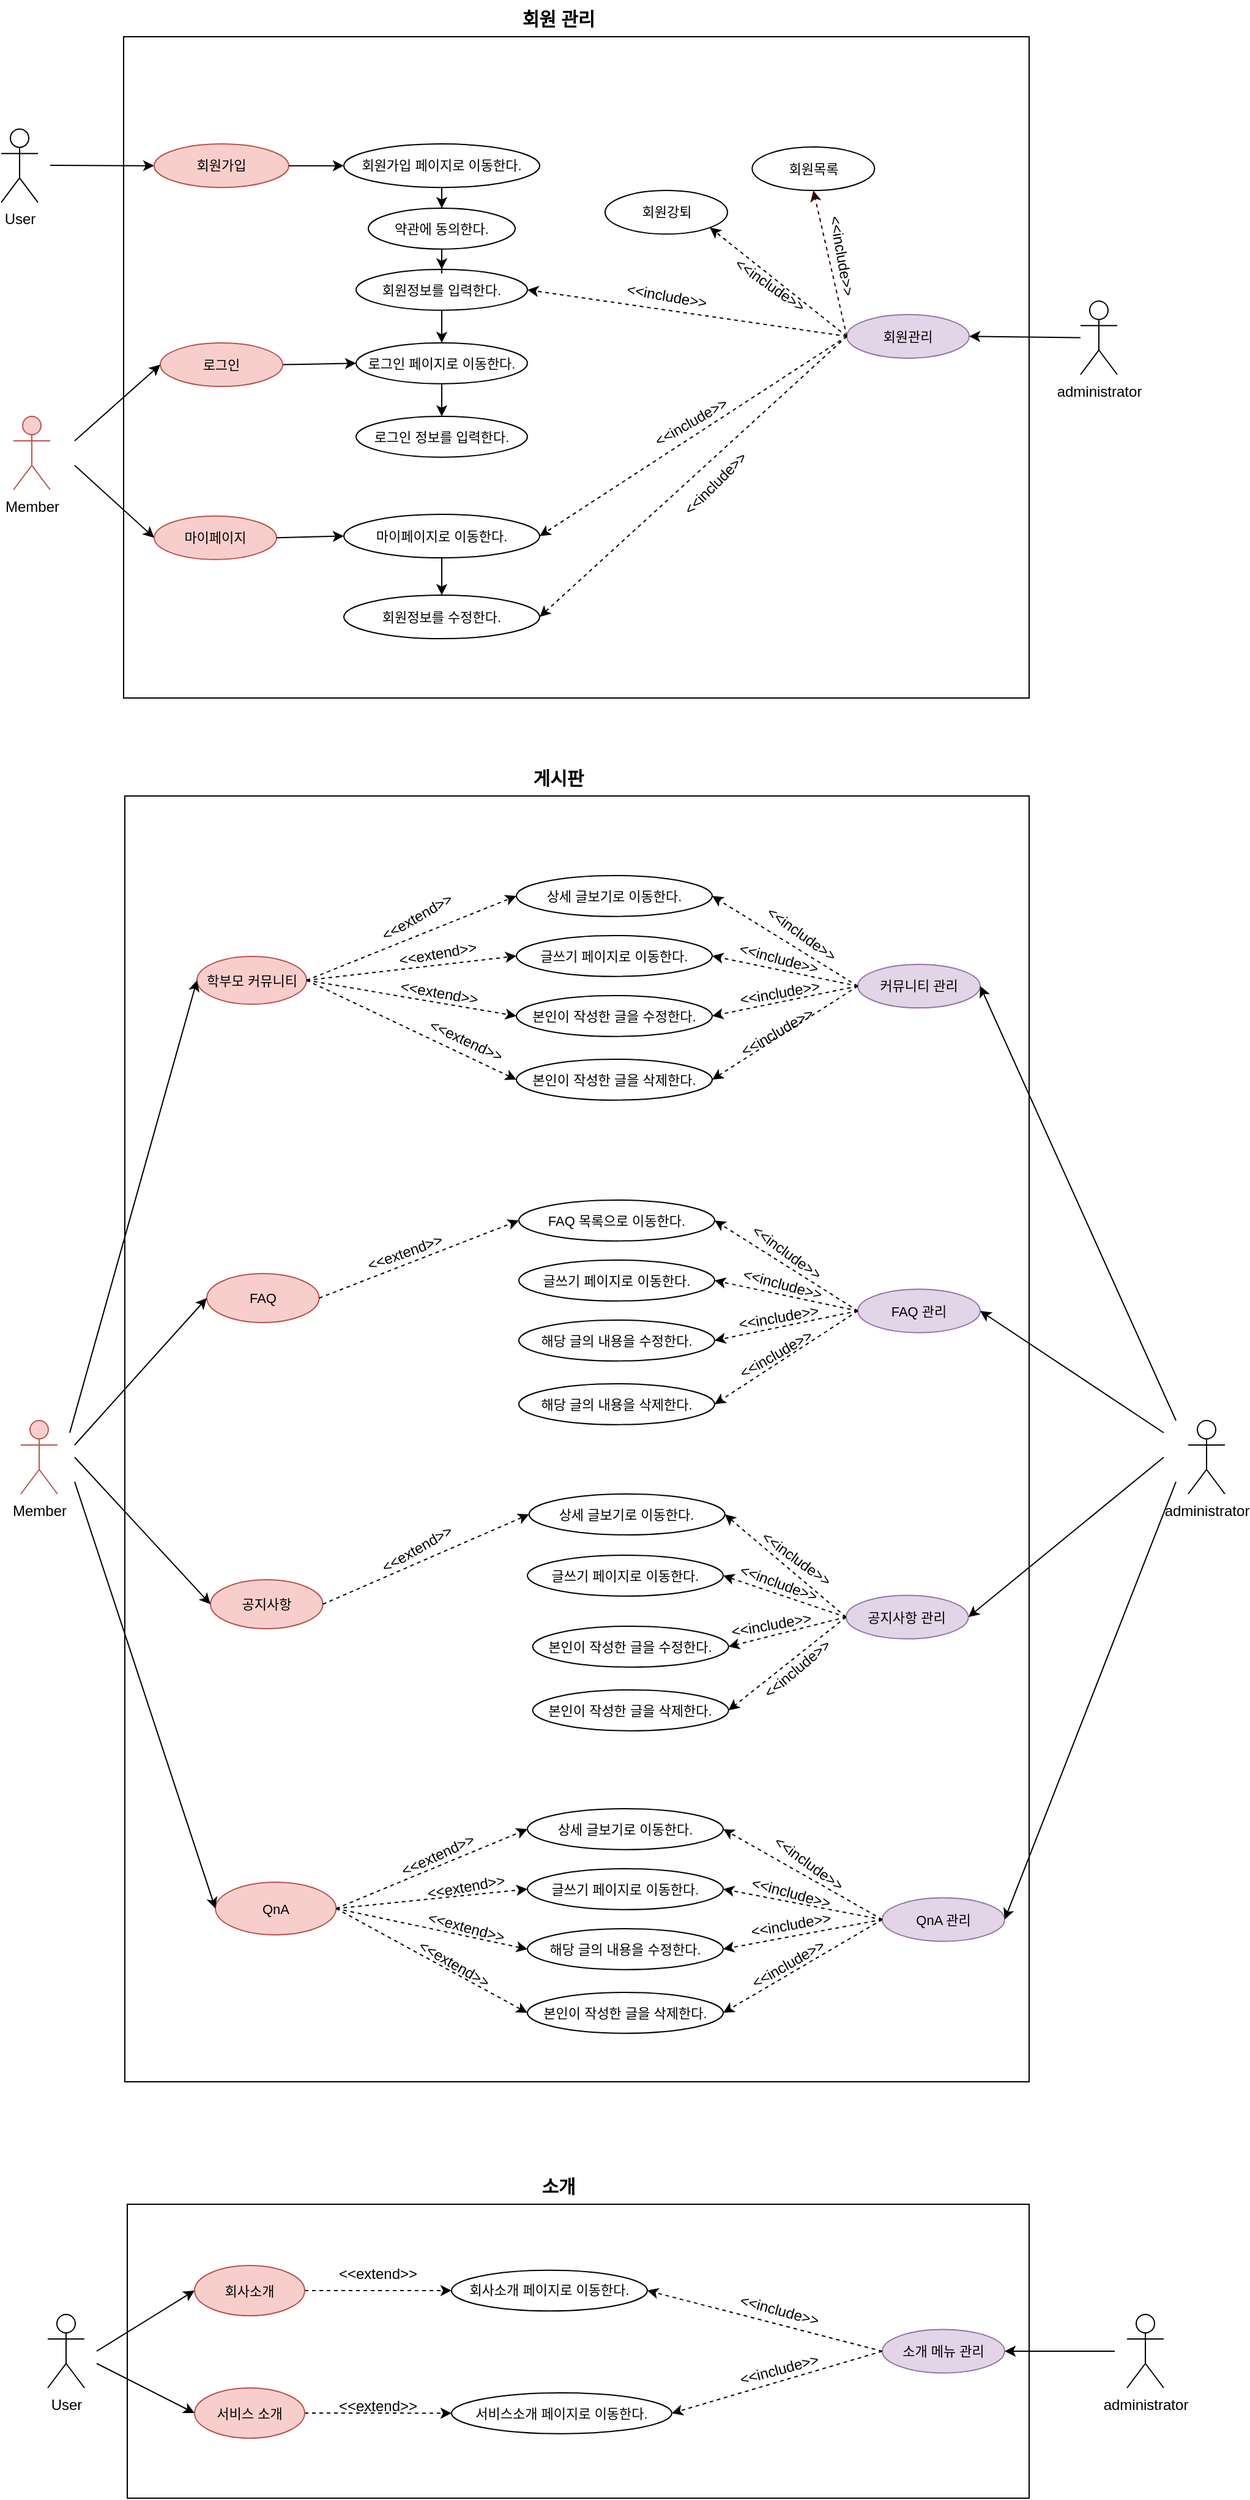 <mxfile version="21.6.7" type="device">
  <diagram name="페이지-1" id="FXdm9EhiizhV5ZvjEC0G">
    <mxGraphModel dx="2261" dy="1919" grid="1" gridSize="10" guides="1" tooltips="1" connect="1" arrows="1" fold="1" page="1" pageScale="1" pageWidth="827" pageHeight="1169" math="0" shadow="0">
      <root>
        <mxCell id="0" />
        <mxCell id="1" parent="0" />
        <mxCell id="F0JioWCo4Qzg_TsHQdJf-38" value="" style="rounded=0;whiteSpace=wrap;html=1;" parent="1" vertex="1">
          <mxGeometry x="11" y="520" width="739" height="1050" as="geometry" />
        </mxCell>
        <mxCell id="-Qgl4ysdJtrphELewiQ6-1" value="" style="rounded=0;whiteSpace=wrap;html=1;" parent="1" vertex="1">
          <mxGeometry x="10" y="-100" width="740" height="540" as="geometry" />
        </mxCell>
        <object label="User" id="-Qgl4ysdJtrphELewiQ6-2">
          <mxCell style="shape=umlActor;verticalLabelPosition=bottom;verticalAlign=top;html=1;outlineConnect=0;" parent="1" vertex="1">
            <mxGeometry x="-90" y="-24.66" width="30" height="60" as="geometry" />
          </mxCell>
        </object>
        <mxCell id="-Qgl4ysdJtrphELewiQ6-11" style="edgeStyle=orthogonalEdgeStyle;rounded=0;orthogonalLoop=1;jettySize=auto;html=1;exitX=0.5;exitY=1;exitDx=0;exitDy=0;" parent="1" source="-Qgl4ysdJtrphELewiQ6-4" target="-Qgl4ysdJtrphELewiQ6-6" edge="1">
          <mxGeometry relative="1" as="geometry">
            <mxPoint x="270" y="120.0" as="sourcePoint" />
          </mxGeometry>
        </mxCell>
        <mxCell id="-Qgl4ysdJtrphELewiQ6-4" value="회원가입 페이지로 이동한다." style="ellipse;whiteSpace=wrap;html=1;fontSize=11;" parent="1" vertex="1">
          <mxGeometry x="190" y="-12.44" width="160" height="35.56" as="geometry" />
        </mxCell>
        <mxCell id="F0JioWCo4Qzg_TsHQdJf-168" style="edgeStyle=orthogonalEdgeStyle;rounded=0;orthogonalLoop=1;jettySize=auto;html=1;exitX=0.5;exitY=1;exitDx=0;exitDy=0;" parent="1" source="-Qgl4ysdJtrphELewiQ6-5" target="-Qgl4ysdJtrphELewiQ6-13" edge="1">
          <mxGeometry relative="1" as="geometry" />
        </mxCell>
        <mxCell id="-Qgl4ysdJtrphELewiQ6-5" value="회원정보를 입력한다." style="ellipse;whiteSpace=wrap;html=1;fontSize=11;" parent="1" vertex="1">
          <mxGeometry x="200" y="90" width="140" height="33.33" as="geometry" />
        </mxCell>
        <mxCell id="-Qgl4ysdJtrphELewiQ6-12" style="edgeStyle=orthogonalEdgeStyle;rounded=0;orthogonalLoop=1;jettySize=auto;html=1;exitX=0.5;exitY=1;exitDx=0;exitDy=0;" parent="1" source="-Qgl4ysdJtrphELewiQ6-6" target="-Qgl4ysdJtrphELewiQ6-5" edge="1">
          <mxGeometry relative="1" as="geometry" />
        </mxCell>
        <mxCell id="-Qgl4ysdJtrphELewiQ6-6" value="약관에 동의한다." style="ellipse;whiteSpace=wrap;html=1;fontSize=11;" parent="1" vertex="1">
          <mxGeometry x="210" y="40" width="120" height="33.34" as="geometry" />
        </mxCell>
        <mxCell id="-Qgl4ysdJtrphELewiQ6-7" value="Member" style="shape=umlActor;verticalLabelPosition=bottom;verticalAlign=top;html=1;outlineConnect=0;fillColor=#f8cecc;strokeColor=#b85450;" parent="1" vertex="1">
          <mxGeometry x="-80" y="210" width="30" height="60" as="geometry" />
        </mxCell>
        <mxCell id="-Qgl4ysdJtrphELewiQ6-10" value="" style="endArrow=classic;html=1;rounded=0;entryX=0;entryY=0.5;entryDx=0;entryDy=0;" parent="1" target="F0JioWCo4Qzg_TsHQdJf-143" edge="1">
          <mxGeometry width="50" height="50" relative="1" as="geometry">
            <mxPoint x="-50" y="5" as="sourcePoint" />
            <mxPoint x="150" y="-101" as="targetPoint" />
          </mxGeometry>
        </mxCell>
        <mxCell id="-Qgl4ysdJtrphELewiQ6-19" style="edgeStyle=orthogonalEdgeStyle;rounded=0;orthogonalLoop=1;jettySize=auto;html=1;exitX=0.5;exitY=1;exitDx=0;exitDy=0;" parent="1" source="-Qgl4ysdJtrphELewiQ6-13" target="-Qgl4ysdJtrphELewiQ6-17" edge="1">
          <mxGeometry relative="1" as="geometry" />
        </mxCell>
        <mxCell id="-Qgl4ysdJtrphELewiQ6-13" value="로그인 페이지로 이동한다." style="ellipse;whiteSpace=wrap;html=1;fontSize=11;" parent="1" vertex="1">
          <mxGeometry x="200" y="150" width="140" height="33.33" as="geometry" />
        </mxCell>
        <mxCell id="-Qgl4ysdJtrphELewiQ6-16" value="" style="endArrow=classic;html=1;rounded=0;entryX=0;entryY=0.5;entryDx=0;entryDy=0;exitX=1;exitY=0.5;exitDx=0;exitDy=0;" parent="1" source="F0JioWCo4Qzg_TsHQdJf-145" target="-Qgl4ysdJtrphELewiQ6-13" edge="1">
          <mxGeometry width="50" height="50" relative="1" as="geometry">
            <mxPoint x="105" y="148.56" as="sourcePoint" />
            <mxPoint x="470" y="197.56" as="targetPoint" />
          </mxGeometry>
        </mxCell>
        <mxCell id="-Qgl4ysdJtrphELewiQ6-17" value="로그인 정보를 입력한다." style="ellipse;whiteSpace=wrap;html=1;fontSize=11;" parent="1" vertex="1">
          <mxGeometry x="200" y="210" width="140" height="33.33" as="geometry" />
        </mxCell>
        <mxCell id="-Qgl4ysdJtrphELewiQ6-20" value="&lt;span style=&quot;font-size: 15px;&quot;&gt;회원 관리&lt;/span&gt;" style="text;html=1;align=center;verticalAlign=middle;resizable=0;points=[];autosize=1;strokeColor=none;fillColor=none;fontSize=14;fontStyle=1" parent="1" vertex="1">
          <mxGeometry x="320" y="-130" width="90" height="30" as="geometry" />
        </mxCell>
        <mxCell id="-Qgl4ysdJtrphELewiQ6-35" value="administrator" style="shape=umlActor;verticalLabelPosition=bottom;verticalAlign=top;html=1;outlineConnect=0;" parent="1" vertex="1">
          <mxGeometry x="792" y="115.88" width="30" height="60" as="geometry" />
        </mxCell>
        <mxCell id="-Qgl4ysdJtrphELewiQ6-37" value="회원관리" style="ellipse;whiteSpace=wrap;html=1;fontSize=11;fillColor=#e1d5e7;strokeColor=#9673a6;" parent="1" vertex="1">
          <mxGeometry x="601" y="126.88" width="100" height="35.56" as="geometry" />
        </mxCell>
        <mxCell id="-Qgl4ysdJtrphELewiQ6-38" value="회원강퇴" style="ellipse;whiteSpace=wrap;html=1;fontSize=11;" parent="1" vertex="1">
          <mxGeometry x="403.5" y="25.56" width="100" height="35.56" as="geometry" />
        </mxCell>
        <mxCell id="-Qgl4ysdJtrphELewiQ6-39" value="회원목록" style="ellipse;whiteSpace=wrap;html=1;fontSize=11;" parent="1" vertex="1">
          <mxGeometry x="523.67" y="-10" width="100" height="35.56" as="geometry" />
        </mxCell>
        <mxCell id="-Qgl4ysdJtrphELewiQ6-41" value="" style="endArrow=classic;html=1;rounded=0;exitX=0;exitY=0.5;exitDx=0;exitDy=0;entryX=1;entryY=0.5;entryDx=0;entryDy=0;dashed=1;" parent="1" source="-Qgl4ysdJtrphELewiQ6-37" target="-Qgl4ysdJtrphELewiQ6-5" edge="1">
          <mxGeometry width="50" height="50" relative="1" as="geometry">
            <mxPoint x="420" y="356.88" as="sourcePoint" />
            <mxPoint x="470" y="306.88" as="targetPoint" />
          </mxGeometry>
        </mxCell>
        <mxCell id="-Qgl4ysdJtrphELewiQ6-42" value="" style="endArrow=classic;html=1;rounded=0;exitX=0;exitY=0.5;exitDx=0;exitDy=0;entryX=1;entryY=1;entryDx=0;entryDy=0;dashed=1;" parent="1" source="-Qgl4ysdJtrphELewiQ6-37" target="-Qgl4ysdJtrphELewiQ6-38" edge="1">
          <mxGeometry width="50" height="50" relative="1" as="geometry">
            <mxPoint x="511" y="386.88" as="sourcePoint" />
            <mxPoint x="561" y="336.88" as="targetPoint" />
          </mxGeometry>
        </mxCell>
        <mxCell id="-Qgl4ysdJtrphELewiQ6-43" value="" style="endArrow=classic;html=1;rounded=0;entryX=0.5;entryY=1;entryDx=0;entryDy=0;exitX=0;exitY=0.5;exitDx=0;exitDy=0;fillColor=#ffe6cc;strokeColor=#330000;dashed=1;" parent="1" source="-Qgl4ysdJtrphELewiQ6-37" target="-Qgl4ysdJtrphELewiQ6-39" edge="1">
          <mxGeometry width="50" height="50" relative="1" as="geometry">
            <mxPoint x="531" y="126.88" as="sourcePoint" />
            <mxPoint x="561" y="336.88" as="targetPoint" />
          </mxGeometry>
        </mxCell>
        <mxCell id="-Qgl4ysdJtrphELewiQ6-50" value="&amp;lt;&amp;lt;include&amp;gt;&amp;gt;" style="text;html=1;strokeColor=none;fillColor=none;align=center;verticalAlign=middle;whiteSpace=wrap;rounded=0;rotation=35;" parent="1" vertex="1">
          <mxGeometry x="508" y="88.44" width="60" height="30" as="geometry" />
        </mxCell>
        <mxCell id="-Qgl4ysdJtrphELewiQ6-52" value="" style="endArrow=classic;html=1;rounded=0;entryX=1;entryY=0.5;entryDx=0;entryDy=0;" parent="1" source="-Qgl4ysdJtrphELewiQ6-35" target="-Qgl4ysdJtrphELewiQ6-37" edge="1">
          <mxGeometry width="50" height="50" relative="1" as="geometry">
            <mxPoint x="356" y="226.88" as="sourcePoint" />
            <mxPoint x="406" y="176.88" as="targetPoint" />
          </mxGeometry>
        </mxCell>
        <mxCell id="F0JioWCo4Qzg_TsHQdJf-1" value="&amp;lt;&amp;lt;include&amp;gt;&amp;gt;" style="text;html=1;strokeColor=none;fillColor=none;align=center;verticalAlign=middle;whiteSpace=wrap;rounded=0;rotation=80;" parent="1" vertex="1">
          <mxGeometry x="566.33" y="64.44" width="60" height="30" as="geometry" />
        </mxCell>
        <mxCell id="F0JioWCo4Qzg_TsHQdJf-2" value="&amp;lt;&amp;lt;include&amp;gt;&amp;gt;" style="text;html=1;strokeColor=none;fillColor=none;align=center;verticalAlign=middle;whiteSpace=wrap;rounded=0;rotation=10;" parent="1" vertex="1">
          <mxGeometry x="424" y="96.88" width="60" height="30" as="geometry" />
        </mxCell>
        <mxCell id="F0JioWCo4Qzg_TsHQdJf-15" value="학부모 커뮤니티" style="ellipse;whiteSpace=wrap;html=1;fontSize=11;fillColor=#f8cecc;strokeColor=#b85450;" parent="1" vertex="1">
          <mxGeometry x="70" y="651" width="89.51" height="39" as="geometry" />
        </mxCell>
        <mxCell id="F0JioWCo4Qzg_TsHQdJf-16" value="" style="endArrow=classic;html=1;rounded=0;entryX=0;entryY=0.5;entryDx=0;entryDy=0;" parent="1" target="F0JioWCo4Qzg_TsHQdJf-15" edge="1">
          <mxGeometry width="50" height="50" relative="1" as="geometry">
            <mxPoint x="-34" y="1040" as="sourcePoint" />
            <mxPoint x="56" y="537.33" as="targetPoint" />
          </mxGeometry>
        </mxCell>
        <mxCell id="F0JioWCo4Qzg_TsHQdJf-17" value="글쓰기 페이지로 이동한다." style="ellipse;whiteSpace=wrap;html=1;fontSize=11;" parent="1" vertex="1">
          <mxGeometry x="331" y="634" width="160" height="33.33" as="geometry" />
        </mxCell>
        <mxCell id="F0JioWCo4Qzg_TsHQdJf-18" value="상세 글보기로 이동한다." style="ellipse;whiteSpace=wrap;html=1;fontSize=11;" parent="1" vertex="1">
          <mxGeometry x="331" y="585" width="160" height="33.33" as="geometry" />
        </mxCell>
        <mxCell id="F0JioWCo4Qzg_TsHQdJf-19" value="본인이 작성한 글을 수정한다." style="ellipse;whiteSpace=wrap;html=1;fontSize=11;" parent="1" vertex="1">
          <mxGeometry x="331" y="683" width="160" height="33.33" as="geometry" />
        </mxCell>
        <mxCell id="F0JioWCo4Qzg_TsHQdJf-20" value="본인이 작성한 글을 삭제한다." style="ellipse;whiteSpace=wrap;html=1;fontSize=11;" parent="1" vertex="1">
          <mxGeometry x="331" y="735" width="160" height="33.33" as="geometry" />
        </mxCell>
        <mxCell id="F0JioWCo4Qzg_TsHQdJf-21" value="" style="endArrow=classic;html=1;rounded=0;entryX=0;entryY=0.5;entryDx=0;entryDy=0;exitX=1;exitY=0.5;exitDx=0;exitDy=0;dashed=1;" parent="1" source="F0JioWCo4Qzg_TsHQdJf-15" target="F0JioWCo4Qzg_TsHQdJf-18" edge="1">
          <mxGeometry width="50" height="50" relative="1" as="geometry">
            <mxPoint x="221" y="676" as="sourcePoint" />
            <mxPoint x="451" y="605" as="targetPoint" />
          </mxGeometry>
        </mxCell>
        <mxCell id="F0JioWCo4Qzg_TsHQdJf-22" value="" style="endArrow=classic;html=1;rounded=0;entryX=0;entryY=0.5;entryDx=0;entryDy=0;exitX=1;exitY=0.5;exitDx=0;exitDy=0;dashed=1;" parent="1" source="F0JioWCo4Qzg_TsHQdJf-15" target="F0JioWCo4Qzg_TsHQdJf-17" edge="1">
          <mxGeometry width="50" height="50" relative="1" as="geometry">
            <mxPoint x="291" y="675" as="sourcePoint" />
            <mxPoint x="451" y="605" as="targetPoint" />
          </mxGeometry>
        </mxCell>
        <mxCell id="F0JioWCo4Qzg_TsHQdJf-23" value="" style="endArrow=classic;html=1;rounded=0;exitX=1;exitY=0.5;exitDx=0;exitDy=0;entryX=0;entryY=0.5;entryDx=0;entryDy=0;dashed=1;" parent="1" source="F0JioWCo4Qzg_TsHQdJf-15" target="F0JioWCo4Qzg_TsHQdJf-19" edge="1">
          <mxGeometry width="50" height="50" relative="1" as="geometry">
            <mxPoint x="291" y="675.5" as="sourcePoint" />
            <mxPoint x="451" y="605" as="targetPoint" />
          </mxGeometry>
        </mxCell>
        <mxCell id="F0JioWCo4Qzg_TsHQdJf-24" value="" style="endArrow=classic;html=1;rounded=0;entryX=0;entryY=0.5;entryDx=0;entryDy=0;exitX=1;exitY=0.5;exitDx=0;exitDy=0;dashed=1;" parent="1" source="F0JioWCo4Qzg_TsHQdJf-15" target="F0JioWCo4Qzg_TsHQdJf-20" edge="1">
          <mxGeometry width="50" height="50" relative="1" as="geometry">
            <mxPoint x="291" y="675" as="sourcePoint" />
            <mxPoint x="451" y="605" as="targetPoint" />
          </mxGeometry>
        </mxCell>
        <mxCell id="F0JioWCo4Qzg_TsHQdJf-25" value="&amp;lt;&amp;lt;extend&amp;gt;&amp;gt;" style="text;html=1;strokeColor=none;fillColor=none;align=center;verticalAlign=middle;whiteSpace=wrap;rounded=0;rotation=-30;" parent="1" vertex="1">
          <mxGeometry x="220" y="604" width="60" height="30" as="geometry" />
        </mxCell>
        <mxCell id="F0JioWCo4Qzg_TsHQdJf-26" value="커뮤니티 관리" style="ellipse;whiteSpace=wrap;html=1;fontSize=11;fillColor=#e1d5e7;strokeColor=#9673a6;" parent="1" vertex="1">
          <mxGeometry x="610" y="657.49" width="100" height="35.56" as="geometry" />
        </mxCell>
        <mxCell id="F0JioWCo4Qzg_TsHQdJf-27" value="" style="endArrow=classic;html=1;rounded=0;exitX=0;exitY=0.5;exitDx=0;exitDy=0;entryX=1;entryY=0.5;entryDx=0;entryDy=0;dashed=1;" parent="1" source="F0JioWCo4Qzg_TsHQdJf-26" target="F0JioWCo4Qzg_TsHQdJf-18" edge="1">
          <mxGeometry width="50" height="50" relative="1" as="geometry">
            <mxPoint x="326" y="655" as="sourcePoint" />
            <mxPoint x="376" y="605" as="targetPoint" />
          </mxGeometry>
        </mxCell>
        <mxCell id="F0JioWCo4Qzg_TsHQdJf-28" value="" style="endArrow=classic;html=1;rounded=0;entryX=1;entryY=0.5;entryDx=0;entryDy=0;exitX=0;exitY=0.5;exitDx=0;exitDy=0;dashed=1;" parent="1" source="F0JioWCo4Qzg_TsHQdJf-26" target="F0JioWCo4Qzg_TsHQdJf-17" edge="1">
          <mxGeometry width="50" height="50" relative="1" as="geometry">
            <mxPoint x="446" y="673" as="sourcePoint" />
            <mxPoint x="376" y="605" as="targetPoint" />
          </mxGeometry>
        </mxCell>
        <mxCell id="F0JioWCo4Qzg_TsHQdJf-29" value="" style="endArrow=classic;html=1;rounded=0;exitX=0;exitY=0.5;exitDx=0;exitDy=0;entryX=1;entryY=0.5;entryDx=0;entryDy=0;dashed=1;" parent="1" source="F0JioWCo4Qzg_TsHQdJf-26" target="F0JioWCo4Qzg_TsHQdJf-19" edge="1">
          <mxGeometry width="50" height="50" relative="1" as="geometry">
            <mxPoint x="326" y="655" as="sourcePoint" />
            <mxPoint x="376" y="605" as="targetPoint" />
          </mxGeometry>
        </mxCell>
        <mxCell id="F0JioWCo4Qzg_TsHQdJf-30" value="" style="endArrow=classic;html=1;rounded=0;exitX=0;exitY=0.5;exitDx=0;exitDy=0;entryX=1;entryY=0.5;entryDx=0;entryDy=0;dashed=1;" parent="1" source="F0JioWCo4Qzg_TsHQdJf-26" target="F0JioWCo4Qzg_TsHQdJf-20" edge="1">
          <mxGeometry width="50" height="50" relative="1" as="geometry">
            <mxPoint x="326" y="655" as="sourcePoint" />
            <mxPoint x="376" y="605" as="targetPoint" />
          </mxGeometry>
        </mxCell>
        <mxCell id="F0JioWCo4Qzg_TsHQdJf-31" value="&amp;lt;&amp;lt;include&amp;gt;&amp;gt;" style="text;html=1;strokeColor=none;fillColor=none;align=center;verticalAlign=middle;whiteSpace=wrap;rounded=0;rotation=36;" parent="1" vertex="1">
          <mxGeometry x="534" y="618" width="60" height="30" as="geometry" />
        </mxCell>
        <mxCell id="F0JioWCo4Qzg_TsHQdJf-32" value="&amp;lt;&amp;lt;extend&amp;gt;&amp;gt;" style="text;html=1;strokeColor=none;fillColor=none;align=center;verticalAlign=middle;whiteSpace=wrap;rounded=0;rotation=-10;" parent="1" vertex="1">
          <mxGeometry x="237" y="634.33" width="60" height="30" as="geometry" />
        </mxCell>
        <mxCell id="F0JioWCo4Qzg_TsHQdJf-33" value="&amp;lt;&amp;lt;extend&amp;gt;&amp;gt;" style="text;html=1;strokeColor=none;fillColor=none;align=center;verticalAlign=middle;whiteSpace=wrap;rounded=0;rotation=10;" parent="1" vertex="1">
          <mxGeometry x="238" y="666.33" width="60" height="30" as="geometry" />
        </mxCell>
        <mxCell id="F0JioWCo4Qzg_TsHQdJf-34" value="&amp;lt;&amp;lt;extend&amp;gt;&amp;gt;" style="text;html=1;strokeColor=none;fillColor=none;align=center;verticalAlign=middle;whiteSpace=wrap;rounded=0;rotation=25;" parent="1" vertex="1">
          <mxGeometry x="260" y="705" width="60" height="30" as="geometry" />
        </mxCell>
        <mxCell id="F0JioWCo4Qzg_TsHQdJf-35" value="&amp;lt;&amp;lt;include&amp;gt;&amp;gt;" style="text;html=1;strokeColor=none;fillColor=none;align=center;verticalAlign=middle;whiteSpace=wrap;rounded=0;rotation=15;" parent="1" vertex="1">
          <mxGeometry x="509.0" y="641.75" width="72.65" height="23.15" as="geometry" />
        </mxCell>
        <mxCell id="F0JioWCo4Qzg_TsHQdJf-36" value="&amp;lt;&amp;lt;include&amp;gt;&amp;gt;" style="text;html=1;strokeColor=none;fillColor=none;align=center;verticalAlign=middle;whiteSpace=wrap;rounded=0;rotation=-10;" parent="1" vertex="1">
          <mxGeometry x="510.0" y="669.9" width="72.65" height="23.15" as="geometry" />
        </mxCell>
        <mxCell id="F0JioWCo4Qzg_TsHQdJf-37" value="&amp;lt;&amp;lt;include&amp;gt;&amp;gt;" style="text;html=1;strokeColor=none;fillColor=none;align=center;verticalAlign=middle;whiteSpace=wrap;rounded=0;rotation=-30;" parent="1" vertex="1">
          <mxGeometry x="508.0" y="701.75" width="72.65" height="23.15" as="geometry" />
        </mxCell>
        <mxCell id="F0JioWCo4Qzg_TsHQdJf-39" value="&lt;span style=&quot;font-size: 15px;&quot;&gt;게시판&lt;/span&gt;" style="text;html=1;align=center;verticalAlign=middle;resizable=0;points=[];autosize=1;strokeColor=none;fillColor=none;fontSize=14;fontStyle=1" parent="1" vertex="1">
          <mxGeometry x="330" y="490" width="70" height="30" as="geometry" />
        </mxCell>
        <mxCell id="F0JioWCo4Qzg_TsHQdJf-40" value="Member" style="shape=umlActor;verticalLabelPosition=bottom;verticalAlign=top;html=1;outlineConnect=0;fillColor=#f8cecc;strokeColor=#b85450;" parent="1" vertex="1">
          <mxGeometry x="-74" y="1030" width="30" height="60" as="geometry" />
        </mxCell>
        <mxCell id="F0JioWCo4Qzg_TsHQdJf-42" value="administrator" style="shape=umlActor;verticalLabelPosition=bottom;verticalAlign=top;html=1;outlineConnect=0;" parent="1" vertex="1">
          <mxGeometry x="880" y="1030" width="30" height="60" as="geometry" />
        </mxCell>
        <mxCell id="F0JioWCo4Qzg_TsHQdJf-43" value="FAQ" style="ellipse;whiteSpace=wrap;html=1;fontSize=11;fillColor=#f8cecc;strokeColor=#b85450;" parent="1" vertex="1">
          <mxGeometry x="78" y="910" width="91.8" height="40" as="geometry" />
        </mxCell>
        <mxCell id="F0JioWCo4Qzg_TsHQdJf-44" value="글쓰기 페이지로 이동한다." style="ellipse;whiteSpace=wrap;html=1;fontSize=11;" parent="1" vertex="1">
          <mxGeometry x="333" y="899" width="160" height="33.33" as="geometry" />
        </mxCell>
        <mxCell id="F0JioWCo4Qzg_TsHQdJf-45" value="FAQ 목록으로 이동한다." style="ellipse;whiteSpace=wrap;html=1;fontSize=11;" parent="1" vertex="1">
          <mxGeometry x="333" y="850" width="160" height="33.33" as="geometry" />
        </mxCell>
        <mxCell id="F0JioWCo4Qzg_TsHQdJf-46" value="해당 글의 내용을 수정한다." style="ellipse;whiteSpace=wrap;html=1;fontSize=11;" parent="1" vertex="1">
          <mxGeometry x="333" y="948" width="160" height="33.33" as="geometry" />
        </mxCell>
        <mxCell id="F0JioWCo4Qzg_TsHQdJf-47" value="해당 글의 내용을 삭제한다." style="ellipse;whiteSpace=wrap;html=1;fontSize=11;" parent="1" vertex="1">
          <mxGeometry x="333" y="1000" width="160" height="33.33" as="geometry" />
        </mxCell>
        <mxCell id="F0JioWCo4Qzg_TsHQdJf-48" value="" style="endArrow=classic;html=1;rounded=0;entryX=0;entryY=0.5;entryDx=0;entryDy=0;exitX=1;exitY=0.5;exitDx=0;exitDy=0;dashed=1;" parent="1" source="F0JioWCo4Qzg_TsHQdJf-43" target="F0JioWCo4Qzg_TsHQdJf-45" edge="1">
          <mxGeometry width="50" height="50" relative="1" as="geometry">
            <mxPoint x="223" y="941" as="sourcePoint" />
            <mxPoint x="453" y="870" as="targetPoint" />
          </mxGeometry>
        </mxCell>
        <mxCell id="F0JioWCo4Qzg_TsHQdJf-52" value="&amp;lt;&amp;lt;extend&amp;gt;&amp;gt;" style="text;html=1;strokeColor=none;fillColor=none;align=center;verticalAlign=middle;whiteSpace=wrap;rounded=0;rotation=-20;" parent="1" vertex="1">
          <mxGeometry x="210" y="877.75" width="60" height="30" as="geometry" />
        </mxCell>
        <mxCell id="F0JioWCo4Qzg_TsHQdJf-53" value="FAQ 관리" style="ellipse;whiteSpace=wrap;html=1;fontSize=11;fillColor=#e1d5e7;strokeColor=#9673a6;" parent="1" vertex="1">
          <mxGeometry x="610" y="922.72" width="100" height="35.56" as="geometry" />
        </mxCell>
        <mxCell id="F0JioWCo4Qzg_TsHQdJf-54" value="" style="endArrow=classic;html=1;rounded=0;exitX=0;exitY=0.5;exitDx=0;exitDy=0;entryX=1;entryY=0.5;entryDx=0;entryDy=0;dashed=1;" parent="1" source="F0JioWCo4Qzg_TsHQdJf-53" target="F0JioWCo4Qzg_TsHQdJf-45" edge="1">
          <mxGeometry width="50" height="50" relative="1" as="geometry">
            <mxPoint x="328" y="920" as="sourcePoint" />
            <mxPoint x="378" y="870" as="targetPoint" />
          </mxGeometry>
        </mxCell>
        <mxCell id="F0JioWCo4Qzg_TsHQdJf-55" value="" style="endArrow=classic;html=1;rounded=0;entryX=1;entryY=0.5;entryDx=0;entryDy=0;exitX=0;exitY=0.5;exitDx=0;exitDy=0;dashed=1;" parent="1" source="F0JioWCo4Qzg_TsHQdJf-53" target="F0JioWCo4Qzg_TsHQdJf-44" edge="1">
          <mxGeometry width="50" height="50" relative="1" as="geometry">
            <mxPoint x="448" y="938" as="sourcePoint" />
            <mxPoint x="378" y="870" as="targetPoint" />
          </mxGeometry>
        </mxCell>
        <mxCell id="F0JioWCo4Qzg_TsHQdJf-56" value="" style="endArrow=classic;html=1;rounded=0;exitX=0;exitY=0.5;exitDx=0;exitDy=0;entryX=1;entryY=0.5;entryDx=0;entryDy=0;dashed=1;" parent="1" source="F0JioWCo4Qzg_TsHQdJf-53" target="F0JioWCo4Qzg_TsHQdJf-46" edge="1">
          <mxGeometry width="50" height="50" relative="1" as="geometry">
            <mxPoint x="328" y="920" as="sourcePoint" />
            <mxPoint x="378" y="870" as="targetPoint" />
          </mxGeometry>
        </mxCell>
        <mxCell id="F0JioWCo4Qzg_TsHQdJf-57" value="" style="endArrow=classic;html=1;rounded=0;exitX=0;exitY=0.5;exitDx=0;exitDy=0;entryX=1;entryY=0.5;entryDx=0;entryDy=0;dashed=1;" parent="1" source="F0JioWCo4Qzg_TsHQdJf-53" target="F0JioWCo4Qzg_TsHQdJf-47" edge="1">
          <mxGeometry width="50" height="50" relative="1" as="geometry">
            <mxPoint x="328" y="920" as="sourcePoint" />
            <mxPoint x="378" y="870" as="targetPoint" />
          </mxGeometry>
        </mxCell>
        <mxCell id="F0JioWCo4Qzg_TsHQdJf-58" value="&amp;lt;&amp;lt;include&amp;gt;&amp;gt;" style="text;html=1;strokeColor=none;fillColor=none;align=center;verticalAlign=middle;whiteSpace=wrap;rounded=0;rotation=36;" parent="1" vertex="1">
          <mxGeometry x="522" y="878" width="60" height="30" as="geometry" />
        </mxCell>
        <mxCell id="F0JioWCo4Qzg_TsHQdJf-62" value="&amp;lt;&amp;lt;include&amp;gt;&amp;gt;" style="text;html=1;strokeColor=none;fillColor=none;align=center;verticalAlign=middle;whiteSpace=wrap;rounded=0;rotation=15;" parent="1" vertex="1">
          <mxGeometry x="512.0" y="907.75" width="72.65" height="23.15" as="geometry" />
        </mxCell>
        <mxCell id="F0JioWCo4Qzg_TsHQdJf-63" value="&amp;lt;&amp;lt;include&amp;gt;&amp;gt;" style="text;html=1;strokeColor=none;fillColor=none;align=center;verticalAlign=middle;whiteSpace=wrap;rounded=0;rotation=-10;" parent="1" vertex="1">
          <mxGeometry x="509.0" y="934.9" width="72.65" height="23.15" as="geometry" />
        </mxCell>
        <mxCell id="F0JioWCo4Qzg_TsHQdJf-64" value="&amp;lt;&amp;lt;include&amp;gt;&amp;gt;" style="text;html=1;strokeColor=none;fillColor=none;align=center;verticalAlign=middle;whiteSpace=wrap;rounded=0;rotation=-30;" parent="1" vertex="1">
          <mxGeometry x="507.0" y="964.75" width="72.65" height="23.15" as="geometry" />
        </mxCell>
        <mxCell id="F0JioWCo4Qzg_TsHQdJf-65" value="공지사항" style="ellipse;whiteSpace=wrap;html=1;fontSize=11;fillColor=#f8cecc;strokeColor=#b85450;" parent="1" vertex="1">
          <mxGeometry x="81" y="1160" width="91.8" height="40" as="geometry" />
        </mxCell>
        <mxCell id="F0JioWCo4Qzg_TsHQdJf-66" value="글쓰기 페이지로 이동한다." style="ellipse;whiteSpace=wrap;html=1;fontSize=11;" parent="1" vertex="1">
          <mxGeometry x="340" y="1140" width="160" height="33.33" as="geometry" />
        </mxCell>
        <mxCell id="F0JioWCo4Qzg_TsHQdJf-67" value="상세 글보기로 이동한다." style="ellipse;whiteSpace=wrap;html=1;fontSize=11;" parent="1" vertex="1">
          <mxGeometry x="341.35" y="1090.0" width="160" height="33.33" as="geometry" />
        </mxCell>
        <mxCell id="F0JioWCo4Qzg_TsHQdJf-68" value="본인이 작성한 글을 수정한다." style="ellipse;whiteSpace=wrap;html=1;fontSize=11;" parent="1" vertex="1">
          <mxGeometry x="344.35" y="1198" width="160" height="33.33" as="geometry" />
        </mxCell>
        <mxCell id="F0JioWCo4Qzg_TsHQdJf-69" value="본인이 작성한 글을 삭제한다." style="ellipse;whiteSpace=wrap;html=1;fontSize=11;" parent="1" vertex="1">
          <mxGeometry x="344.35" y="1250" width="160" height="33.33" as="geometry" />
        </mxCell>
        <mxCell id="F0JioWCo4Qzg_TsHQdJf-70" value="" style="endArrow=classic;html=1;rounded=0;entryX=0;entryY=0.5;entryDx=0;entryDy=0;exitX=1;exitY=0.5;exitDx=0;exitDy=0;dashed=1;" parent="1" source="F0JioWCo4Qzg_TsHQdJf-65" target="F0JioWCo4Qzg_TsHQdJf-67" edge="1">
          <mxGeometry width="50" height="50" relative="1" as="geometry">
            <mxPoint x="226" y="1191" as="sourcePoint" />
            <mxPoint x="250.0" y="1132.335" as="targetPoint" />
          </mxGeometry>
        </mxCell>
        <mxCell id="F0JioWCo4Qzg_TsHQdJf-72" value="공지사항 관리" style="ellipse;whiteSpace=wrap;html=1;fontSize=11;fillColor=#e1d5e7;strokeColor=#9673a6;" parent="1" vertex="1">
          <mxGeometry x="600.35" y="1172.72" width="100" height="35.56" as="geometry" />
        </mxCell>
        <mxCell id="F0JioWCo4Qzg_TsHQdJf-73" value="" style="endArrow=classic;html=1;rounded=0;exitX=0;exitY=0.5;exitDx=0;exitDy=0;entryX=1;entryY=0.5;entryDx=0;entryDy=0;dashed=1;" parent="1" source="F0JioWCo4Qzg_TsHQdJf-72" target="F0JioWCo4Qzg_TsHQdJf-67" edge="1">
          <mxGeometry width="50" height="50" relative="1" as="geometry">
            <mxPoint x="305.35" y="1170" as="sourcePoint" />
            <mxPoint x="355.35" y="1120" as="targetPoint" />
          </mxGeometry>
        </mxCell>
        <mxCell id="F0JioWCo4Qzg_TsHQdJf-74" value="" style="endArrow=classic;html=1;rounded=0;entryX=1;entryY=0.5;entryDx=0;entryDy=0;exitX=0;exitY=0.5;exitDx=0;exitDy=0;dashed=1;" parent="1" source="F0JioWCo4Qzg_TsHQdJf-72" target="F0JioWCo4Qzg_TsHQdJf-66" edge="1">
          <mxGeometry width="50" height="50" relative="1" as="geometry">
            <mxPoint x="425.35" y="1188" as="sourcePoint" />
            <mxPoint x="355.35" y="1120" as="targetPoint" />
          </mxGeometry>
        </mxCell>
        <mxCell id="F0JioWCo4Qzg_TsHQdJf-75" value="" style="endArrow=classic;html=1;rounded=0;exitX=0;exitY=0.5;exitDx=0;exitDy=0;entryX=1;entryY=0.5;entryDx=0;entryDy=0;dashed=1;" parent="1" source="F0JioWCo4Qzg_TsHQdJf-72" target="F0JioWCo4Qzg_TsHQdJf-68" edge="1">
          <mxGeometry width="50" height="50" relative="1" as="geometry">
            <mxPoint x="305.35" y="1170" as="sourcePoint" />
            <mxPoint x="355.35" y="1120" as="targetPoint" />
          </mxGeometry>
        </mxCell>
        <mxCell id="F0JioWCo4Qzg_TsHQdJf-76" value="" style="endArrow=classic;html=1;rounded=0;exitX=0;exitY=0.5;exitDx=0;exitDy=0;entryX=1;entryY=0.5;entryDx=0;entryDy=0;dashed=1;" parent="1" source="F0JioWCo4Qzg_TsHQdJf-72" target="F0JioWCo4Qzg_TsHQdJf-69" edge="1">
          <mxGeometry width="50" height="50" relative="1" as="geometry">
            <mxPoint x="305.35" y="1170" as="sourcePoint" />
            <mxPoint x="355.35" y="1120" as="targetPoint" />
          </mxGeometry>
        </mxCell>
        <mxCell id="F0JioWCo4Qzg_TsHQdJf-77" value="&amp;lt;&amp;lt;include&amp;gt;&amp;gt;" style="text;html=1;strokeColor=none;fillColor=none;align=center;verticalAlign=middle;whiteSpace=wrap;rounded=0;rotation=36;" parent="1" vertex="1">
          <mxGeometry x="529.65" y="1127.75" width="60" height="30" as="geometry" />
        </mxCell>
        <mxCell id="F0JioWCo4Qzg_TsHQdJf-78" value="&amp;lt;&amp;lt;include&amp;gt;&amp;gt;" style="text;html=1;strokeColor=none;fillColor=none;align=center;verticalAlign=middle;whiteSpace=wrap;rounded=0;rotation=20;" parent="1" vertex="1">
          <mxGeometry x="509.0" y="1151.18" width="72.65" height="23.15" as="geometry" />
        </mxCell>
        <mxCell id="F0JioWCo4Qzg_TsHQdJf-79" value="&amp;lt;&amp;lt;include&amp;gt;&amp;gt;" style="text;html=1;strokeColor=none;fillColor=none;align=center;verticalAlign=middle;whiteSpace=wrap;rounded=0;rotation=-10;" parent="1" vertex="1">
          <mxGeometry x="503.35" y="1185.9" width="72.65" height="23.15" as="geometry" />
        </mxCell>
        <mxCell id="F0JioWCo4Qzg_TsHQdJf-80" value="&amp;lt;&amp;lt;include&amp;gt;&amp;gt;" style="text;html=1;strokeColor=none;fillColor=none;align=center;verticalAlign=middle;whiteSpace=wrap;rounded=0;rotation=-40;" parent="1" vertex="1">
          <mxGeometry x="524.0" y="1221" width="72.65" height="23.15" as="geometry" />
        </mxCell>
        <mxCell id="F0JioWCo4Qzg_TsHQdJf-97" value="QnA" style="ellipse;whiteSpace=wrap;html=1;fontSize=11;fillColor=#f8cecc;strokeColor=#b85450;" parent="1" vertex="1">
          <mxGeometry x="85" y="1407" width="98.69" height="43" as="geometry" />
        </mxCell>
        <mxCell id="F0JioWCo4Qzg_TsHQdJf-98" value="" style="endArrow=classic;html=1;rounded=0;entryX=0;entryY=0.5;entryDx=0;entryDy=0;" parent="1" target="F0JioWCo4Qzg_TsHQdJf-97" edge="1">
          <mxGeometry width="50" height="50" relative="1" as="geometry">
            <mxPoint x="-30" y="1080" as="sourcePoint" />
            <mxPoint x="65" y="1299.33" as="targetPoint" />
          </mxGeometry>
        </mxCell>
        <mxCell id="F0JioWCo4Qzg_TsHQdJf-99" value="글쓰기 페이지로 이동한다." style="ellipse;whiteSpace=wrap;html=1;fontSize=11;" parent="1" vertex="1">
          <mxGeometry x="340" y="1396" width="160" height="33.33" as="geometry" />
        </mxCell>
        <mxCell id="F0JioWCo4Qzg_TsHQdJf-100" value="상세 글보기로 이동한다." style="ellipse;whiteSpace=wrap;html=1;fontSize=11;" parent="1" vertex="1">
          <mxGeometry x="340" y="1347" width="160" height="33.33" as="geometry" />
        </mxCell>
        <mxCell id="F0JioWCo4Qzg_TsHQdJf-101" value="해당 글의 내용을 수정한다." style="ellipse;whiteSpace=wrap;html=1;fontSize=11;" parent="1" vertex="1">
          <mxGeometry x="340" y="1445" width="160" height="33.33" as="geometry" />
        </mxCell>
        <mxCell id="F0JioWCo4Qzg_TsHQdJf-102" value="본인이 작성한 글을 삭제한다." style="ellipse;whiteSpace=wrap;html=1;fontSize=11;" parent="1" vertex="1">
          <mxGeometry x="340" y="1497" width="160" height="33.33" as="geometry" />
        </mxCell>
        <mxCell id="F0JioWCo4Qzg_TsHQdJf-103" value="" style="endArrow=classic;html=1;rounded=0;entryX=0;entryY=0.5;entryDx=0;entryDy=0;exitX=1;exitY=0.5;exitDx=0;exitDy=0;dashed=1;" parent="1" source="F0JioWCo4Qzg_TsHQdJf-97" target="F0JioWCo4Qzg_TsHQdJf-100" edge="1">
          <mxGeometry width="50" height="50" relative="1" as="geometry">
            <mxPoint x="230" y="1438" as="sourcePoint" />
            <mxPoint x="460" y="1367" as="targetPoint" />
          </mxGeometry>
        </mxCell>
        <mxCell id="F0JioWCo4Qzg_TsHQdJf-104" value="" style="endArrow=classic;html=1;rounded=0;entryX=0;entryY=0.5;entryDx=0;entryDy=0;exitX=1;exitY=0.5;exitDx=0;exitDy=0;dashed=1;" parent="1" source="F0JioWCo4Qzg_TsHQdJf-97" target="F0JioWCo4Qzg_TsHQdJf-99" edge="1">
          <mxGeometry width="50" height="50" relative="1" as="geometry">
            <mxPoint x="300" y="1437" as="sourcePoint" />
            <mxPoint x="460" y="1367" as="targetPoint" />
          </mxGeometry>
        </mxCell>
        <mxCell id="F0JioWCo4Qzg_TsHQdJf-105" value="" style="endArrow=classic;html=1;rounded=0;exitX=1;exitY=0.5;exitDx=0;exitDy=0;entryX=0;entryY=0.5;entryDx=0;entryDy=0;dashed=1;" parent="1" source="F0JioWCo4Qzg_TsHQdJf-97" target="F0JioWCo4Qzg_TsHQdJf-101" edge="1">
          <mxGeometry width="50" height="50" relative="1" as="geometry">
            <mxPoint x="300" y="1437.5" as="sourcePoint" />
            <mxPoint x="460" y="1367" as="targetPoint" />
          </mxGeometry>
        </mxCell>
        <mxCell id="F0JioWCo4Qzg_TsHQdJf-106" value="" style="endArrow=classic;html=1;rounded=0;entryX=0;entryY=0.5;entryDx=0;entryDy=0;exitX=1;exitY=0.5;exitDx=0;exitDy=0;dashed=1;" parent="1" source="F0JioWCo4Qzg_TsHQdJf-97" target="F0JioWCo4Qzg_TsHQdJf-102" edge="1">
          <mxGeometry width="50" height="50" relative="1" as="geometry">
            <mxPoint x="300" y="1437" as="sourcePoint" />
            <mxPoint x="460" y="1367" as="targetPoint" />
          </mxGeometry>
        </mxCell>
        <mxCell id="F0JioWCo4Qzg_TsHQdJf-107" value="&amp;lt;&amp;lt;extend&amp;gt;&amp;gt;" style="text;html=1;strokeColor=none;fillColor=none;align=center;verticalAlign=middle;whiteSpace=wrap;rounded=0;rotation=-25;" parent="1" vertex="1">
          <mxGeometry x="237" y="1370" width="60" height="30" as="geometry" />
        </mxCell>
        <mxCell id="F0JioWCo4Qzg_TsHQdJf-108" value="QnA 관리" style="ellipse;whiteSpace=wrap;html=1;fontSize=11;fillColor=#e1d5e7;strokeColor=#9673a6;" parent="1" vertex="1">
          <mxGeometry x="630" y="1419.72" width="100" height="35.56" as="geometry" />
        </mxCell>
        <mxCell id="F0JioWCo4Qzg_TsHQdJf-109" value="" style="endArrow=classic;html=1;rounded=0;exitX=0;exitY=0.5;exitDx=0;exitDy=0;entryX=1;entryY=0.5;entryDx=0;entryDy=0;dashed=1;" parent="1" source="F0JioWCo4Qzg_TsHQdJf-108" target="F0JioWCo4Qzg_TsHQdJf-100" edge="1">
          <mxGeometry width="50" height="50" relative="1" as="geometry">
            <mxPoint x="335" y="1417" as="sourcePoint" />
            <mxPoint x="385" y="1367" as="targetPoint" />
          </mxGeometry>
        </mxCell>
        <mxCell id="F0JioWCo4Qzg_TsHQdJf-110" value="" style="endArrow=classic;html=1;rounded=0;entryX=1;entryY=0.5;entryDx=0;entryDy=0;exitX=0;exitY=0.5;exitDx=0;exitDy=0;dashed=1;" parent="1" source="F0JioWCo4Qzg_TsHQdJf-108" target="F0JioWCo4Qzg_TsHQdJf-99" edge="1">
          <mxGeometry width="50" height="50" relative="1" as="geometry">
            <mxPoint x="455" y="1435" as="sourcePoint" />
            <mxPoint x="385" y="1367" as="targetPoint" />
          </mxGeometry>
        </mxCell>
        <mxCell id="F0JioWCo4Qzg_TsHQdJf-111" value="" style="endArrow=classic;html=1;rounded=0;exitX=0;exitY=0.5;exitDx=0;exitDy=0;entryX=1;entryY=0.5;entryDx=0;entryDy=0;dashed=1;" parent="1" source="F0JioWCo4Qzg_TsHQdJf-108" target="F0JioWCo4Qzg_TsHQdJf-101" edge="1">
          <mxGeometry width="50" height="50" relative="1" as="geometry">
            <mxPoint x="335" y="1417" as="sourcePoint" />
            <mxPoint x="385" y="1367" as="targetPoint" />
          </mxGeometry>
        </mxCell>
        <mxCell id="F0JioWCo4Qzg_TsHQdJf-112" value="" style="endArrow=classic;html=1;rounded=0;exitX=0;exitY=0.5;exitDx=0;exitDy=0;entryX=1;entryY=0.5;entryDx=0;entryDy=0;dashed=1;" parent="1" source="F0JioWCo4Qzg_TsHQdJf-108" target="F0JioWCo4Qzg_TsHQdJf-102" edge="1">
          <mxGeometry width="50" height="50" relative="1" as="geometry">
            <mxPoint x="335" y="1417" as="sourcePoint" />
            <mxPoint x="385" y="1367" as="targetPoint" />
          </mxGeometry>
        </mxCell>
        <mxCell id="F0JioWCo4Qzg_TsHQdJf-113" value="&amp;lt;&amp;lt;include&amp;gt;&amp;gt;" style="text;html=1;strokeColor=none;fillColor=none;align=center;verticalAlign=middle;whiteSpace=wrap;rounded=0;rotation=36;" parent="1" vertex="1">
          <mxGeometry x="540" y="1377" width="60" height="30" as="geometry" />
        </mxCell>
        <mxCell id="F0JioWCo4Qzg_TsHQdJf-114" value="&amp;lt;&amp;lt;extend&amp;gt;&amp;gt;" style="text;html=1;strokeColor=none;fillColor=none;align=center;verticalAlign=middle;whiteSpace=wrap;rounded=0;rotation=-10;" parent="1" vertex="1">
          <mxGeometry x="260" y="1396" width="60" height="30" as="geometry" />
        </mxCell>
        <mxCell id="F0JioWCo4Qzg_TsHQdJf-115" value="&amp;lt;&amp;lt;extend&amp;gt;&amp;gt;" style="text;html=1;strokeColor=none;fillColor=none;align=center;verticalAlign=middle;whiteSpace=wrap;rounded=0;rotation=15;" parent="1" vertex="1">
          <mxGeometry x="260" y="1429.33" width="60" height="30" as="geometry" />
        </mxCell>
        <mxCell id="F0JioWCo4Qzg_TsHQdJf-116" value="&amp;lt;&amp;lt;extend&amp;gt;&amp;gt;" style="text;html=1;strokeColor=none;fillColor=none;align=center;verticalAlign=middle;whiteSpace=wrap;rounded=0;rotation=30;" parent="1" vertex="1">
          <mxGeometry x="250" y="1459.33" width="60" height="30" as="geometry" />
        </mxCell>
        <mxCell id="F0JioWCo4Qzg_TsHQdJf-117" value="&amp;lt;&amp;lt;include&amp;gt;&amp;gt;" style="text;html=1;strokeColor=none;fillColor=none;align=center;verticalAlign=middle;whiteSpace=wrap;rounded=0;rotation=15;" parent="1" vertex="1">
          <mxGeometry x="519.0" y="1404.75" width="72.65" height="23.15" as="geometry" />
        </mxCell>
        <mxCell id="F0JioWCo4Qzg_TsHQdJf-118" value="&amp;lt;&amp;lt;include&amp;gt;&amp;gt;" style="text;html=1;strokeColor=none;fillColor=none;align=center;verticalAlign=middle;whiteSpace=wrap;rounded=0;rotation=-10;" parent="1" vertex="1">
          <mxGeometry x="519.0" y="1430.9" width="72.65" height="23.15" as="geometry" />
        </mxCell>
        <mxCell id="F0JioWCo4Qzg_TsHQdJf-119" value="&amp;lt;&amp;lt;include&amp;gt;&amp;gt;" style="text;html=1;strokeColor=none;fillColor=none;align=center;verticalAlign=middle;whiteSpace=wrap;rounded=0;rotation=-30;" parent="1" vertex="1">
          <mxGeometry x="517.0" y="1462.75" width="72.65" height="23.15" as="geometry" />
        </mxCell>
        <mxCell id="F0JioWCo4Qzg_TsHQdJf-121" value="" style="endArrow=classic;html=1;rounded=0;entryX=0;entryY=0.5;entryDx=0;entryDy=0;" parent="1" target="F0JioWCo4Qzg_TsHQdJf-43" edge="1">
          <mxGeometry width="50" height="50" relative="1" as="geometry">
            <mxPoint x="-30" y="1050" as="sourcePoint" />
            <mxPoint x="1096" y="1030" as="targetPoint" />
          </mxGeometry>
        </mxCell>
        <mxCell id="F0JioWCo4Qzg_TsHQdJf-122" value="" style="endArrow=classic;html=1;rounded=0;entryX=0;entryY=0.5;entryDx=0;entryDy=0;" parent="1" target="F0JioWCo4Qzg_TsHQdJf-65" edge="1">
          <mxGeometry width="50" height="50" relative="1" as="geometry">
            <mxPoint x="-30" y="1060" as="sourcePoint" />
            <mxPoint x="1096" y="1030" as="targetPoint" />
          </mxGeometry>
        </mxCell>
        <mxCell id="F0JioWCo4Qzg_TsHQdJf-127" value="" style="endArrow=classic;html=1;rounded=0;entryX=1;entryY=0.5;entryDx=0;entryDy=0;" parent="1" target="F0JioWCo4Qzg_TsHQdJf-26" edge="1">
          <mxGeometry width="50" height="50" relative="1" as="geometry">
            <mxPoint x="870" y="1030" as="sourcePoint" />
            <mxPoint x="1096" y="840" as="targetPoint" />
          </mxGeometry>
        </mxCell>
        <mxCell id="F0JioWCo4Qzg_TsHQdJf-128" value="" style="endArrow=classic;html=1;rounded=0;entryX=1;entryY=0.5;entryDx=0;entryDy=0;" parent="1" target="F0JioWCo4Qzg_TsHQdJf-53" edge="1">
          <mxGeometry width="50" height="50" relative="1" as="geometry">
            <mxPoint x="860" y="1040" as="sourcePoint" />
            <mxPoint x="1096" y="840" as="targetPoint" />
          </mxGeometry>
        </mxCell>
        <mxCell id="F0JioWCo4Qzg_TsHQdJf-129" value="" style="endArrow=classic;html=1;rounded=0;entryX=1;entryY=0.5;entryDx=0;entryDy=0;" parent="1" target="F0JioWCo4Qzg_TsHQdJf-72" edge="1">
          <mxGeometry width="50" height="50" relative="1" as="geometry">
            <mxPoint x="860" y="1060" as="sourcePoint" />
            <mxPoint x="916" y="1090" as="targetPoint" />
          </mxGeometry>
        </mxCell>
        <mxCell id="F0JioWCo4Qzg_TsHQdJf-130" value="" style="endArrow=classic;html=1;rounded=0;entryX=1;entryY=0.5;entryDx=0;entryDy=0;" parent="1" target="F0JioWCo4Qzg_TsHQdJf-108" edge="1">
          <mxGeometry width="50" height="50" relative="1" as="geometry">
            <mxPoint x="870" y="1080" as="sourcePoint" />
            <mxPoint x="1016" y="1160" as="targetPoint" />
          </mxGeometry>
        </mxCell>
        <mxCell id="F0JioWCo4Qzg_TsHQdJf-133" style="edgeStyle=orthogonalEdgeStyle;rounded=0;orthogonalLoop=1;jettySize=auto;html=1;exitX=0.5;exitY=1;exitDx=0;exitDy=0;" parent="1" source="F0JioWCo4Qzg_TsHQdJf-131" target="F0JioWCo4Qzg_TsHQdJf-132" edge="1">
          <mxGeometry relative="1" as="geometry" />
        </mxCell>
        <mxCell id="F0JioWCo4Qzg_TsHQdJf-131" value="마이페이지로 이동한다." style="ellipse;whiteSpace=wrap;html=1;fontSize=11;" parent="1" vertex="1">
          <mxGeometry x="190" y="290" width="160" height="35.56" as="geometry" />
        </mxCell>
        <mxCell id="F0JioWCo4Qzg_TsHQdJf-132" value="회원정보를 수정한다." style="ellipse;whiteSpace=wrap;html=1;fontSize=11;" parent="1" vertex="1">
          <mxGeometry x="190" y="356" width="160" height="35.56" as="geometry" />
        </mxCell>
        <mxCell id="F0JioWCo4Qzg_TsHQdJf-134" value="" style="endArrow=classic;html=1;rounded=0;entryX=1;entryY=0.5;entryDx=0;entryDy=0;exitX=0;exitY=0.5;exitDx=0;exitDy=0;dashed=1;" parent="1" source="-Qgl4ysdJtrphELewiQ6-37" target="F0JioWCo4Qzg_TsHQdJf-132" edge="1">
          <mxGeometry width="50" height="50" relative="1" as="geometry">
            <mxPoint x="855" y="241.88" as="sourcePoint" />
            <mxPoint x="630" y="276.88" as="targetPoint" />
          </mxGeometry>
        </mxCell>
        <mxCell id="F0JioWCo4Qzg_TsHQdJf-135" value="" style="endArrow=classic;html=1;rounded=0;entryX=1;entryY=0.5;entryDx=0;entryDy=0;exitX=0;exitY=0.5;exitDx=0;exitDy=0;dashed=1;" parent="1" source="-Qgl4ysdJtrphELewiQ6-37" target="F0JioWCo4Qzg_TsHQdJf-131" edge="1">
          <mxGeometry width="50" height="50" relative="1" as="geometry">
            <mxPoint x="850" y="236.88" as="sourcePoint" />
            <mxPoint x="450" y="316.88" as="targetPoint" />
          </mxGeometry>
        </mxCell>
        <mxCell id="F0JioWCo4Qzg_TsHQdJf-136" value="&amp;lt;&amp;lt;include&amp;gt;&amp;gt;" style="text;html=1;strokeColor=none;fillColor=none;align=center;verticalAlign=middle;whiteSpace=wrap;rounded=0;rotation=-30;" parent="1" vertex="1">
          <mxGeometry x="443.5" y="199.88" width="60" height="30" as="geometry" />
        </mxCell>
        <mxCell id="F0JioWCo4Qzg_TsHQdJf-137" value="&amp;lt;&amp;lt;include&amp;gt;&amp;gt;" style="text;html=1;strokeColor=none;fillColor=none;align=center;verticalAlign=middle;whiteSpace=wrap;rounded=0;rotation=-45;" parent="1" vertex="1">
          <mxGeometry x="463.67" y="250" width="60" height="30" as="geometry" />
        </mxCell>
        <mxCell id="F0JioWCo4Qzg_TsHQdJf-138" value="" style="rounded=0;whiteSpace=wrap;html=1;" parent="1" vertex="1">
          <mxGeometry x="13" y="1670" width="737" height="240" as="geometry" />
        </mxCell>
        <mxCell id="F0JioWCo4Qzg_TsHQdJf-139" value="&lt;span style=&quot;font-size: 15px;&quot;&gt;소개&lt;/span&gt;" style="text;html=1;align=center;verticalAlign=middle;resizable=0;points=[];autosize=1;strokeColor=none;fillColor=none;fontSize=14;fontStyle=1" parent="1" vertex="1">
          <mxGeometry x="340" y="1640" width="50" height="30" as="geometry" />
        </mxCell>
        <object label="User" id="F0JioWCo4Qzg_TsHQdJf-140">
          <mxCell style="shape=umlActor;verticalLabelPosition=bottom;verticalAlign=top;html=1;outlineConnect=0;" parent="1" vertex="1">
            <mxGeometry x="-52" y="1760" width="30" height="60" as="geometry" />
          </mxCell>
        </object>
        <mxCell id="F0JioWCo4Qzg_TsHQdJf-161" style="edgeStyle=orthogonalEdgeStyle;rounded=0;orthogonalLoop=1;jettySize=auto;html=1;exitX=1;exitY=0.5;exitDx=0;exitDy=0;dashed=1;" parent="1" source="F0JioWCo4Qzg_TsHQdJf-141" target="F0JioWCo4Qzg_TsHQdJf-157" edge="1">
          <mxGeometry relative="1" as="geometry" />
        </mxCell>
        <mxCell id="F0JioWCo4Qzg_TsHQdJf-141" value="회사소개" style="ellipse;whiteSpace=wrap;html=1;fontSize=11;fillColor=#f8cecc;strokeColor=#b85450;" parent="1" vertex="1">
          <mxGeometry x="68" y="1720" width="90" height="41" as="geometry" />
        </mxCell>
        <mxCell id="F0JioWCo4Qzg_TsHQdJf-162" style="edgeStyle=orthogonalEdgeStyle;rounded=0;orthogonalLoop=1;jettySize=auto;html=1;exitX=1;exitY=0.5;exitDx=0;exitDy=0;entryX=0;entryY=0.5;entryDx=0;entryDy=0;dashed=1;" parent="1" source="F0JioWCo4Qzg_TsHQdJf-142" target="F0JioWCo4Qzg_TsHQdJf-158" edge="1">
          <mxGeometry relative="1" as="geometry" />
        </mxCell>
        <mxCell id="F0JioWCo4Qzg_TsHQdJf-142" value="서비스 소개" style="ellipse;whiteSpace=wrap;html=1;fontSize=11;fillColor=#f8cecc;strokeColor=#b85450;" parent="1" vertex="1">
          <mxGeometry x="68" y="1820" width="90" height="41" as="geometry" />
        </mxCell>
        <mxCell id="F0JioWCo4Qzg_TsHQdJf-143" value="회원가입" style="ellipse;whiteSpace=wrap;html=1;fontSize=11;fillColor=#f8cecc;strokeColor=#b85450;" parent="1" vertex="1">
          <mxGeometry x="35" y="-12.44" width="110" height="35.56" as="geometry" />
        </mxCell>
        <mxCell id="F0JioWCo4Qzg_TsHQdJf-144" value="" style="endArrow=classic;html=1;rounded=0;exitX=1;exitY=0.5;exitDx=0;exitDy=0;" parent="1" source="F0JioWCo4Qzg_TsHQdJf-143" target="-Qgl4ysdJtrphELewiQ6-4" edge="1">
          <mxGeometry width="50" height="50" relative="1" as="geometry">
            <mxPoint x="260" y="30" as="sourcePoint" />
            <mxPoint x="170" y="5" as="targetPoint" />
          </mxGeometry>
        </mxCell>
        <mxCell id="F0JioWCo4Qzg_TsHQdJf-145" value="로그인" style="ellipse;whiteSpace=wrap;html=1;fontSize=11;fillColor=#f8cecc;strokeColor=#b85450;" parent="1" vertex="1">
          <mxGeometry x="40" y="150" width="100" height="35.56" as="geometry" />
        </mxCell>
        <mxCell id="F0JioWCo4Qzg_TsHQdJf-147" value="" style="endArrow=classic;html=1;rounded=0;entryX=0;entryY=0.5;entryDx=0;entryDy=0;" parent="1" target="F0JioWCo4Qzg_TsHQdJf-145" edge="1">
          <mxGeometry width="50" height="50" relative="1" as="geometry">
            <mxPoint x="-30" y="230" as="sourcePoint" />
            <mxPoint x="40" y="238.56" as="targetPoint" />
          </mxGeometry>
        </mxCell>
        <mxCell id="F0JioWCo4Qzg_TsHQdJf-148" value="마이페이지" style="ellipse;whiteSpace=wrap;html=1;fontSize=11;fillColor=#f8cecc;strokeColor=#b85450;" parent="1" vertex="1">
          <mxGeometry x="35" y="291.32" width="100" height="35.56" as="geometry" />
        </mxCell>
        <mxCell id="F0JioWCo4Qzg_TsHQdJf-149" value="" style="endArrow=classic;html=1;rounded=0;entryX=0;entryY=0.5;entryDx=0;entryDy=0;" parent="1" target="F0JioWCo4Qzg_TsHQdJf-148" edge="1">
          <mxGeometry width="50" height="50" relative="1" as="geometry">
            <mxPoint x="-30" y="250" as="sourcePoint" />
            <mxPoint x="40" y="378.56" as="targetPoint" />
          </mxGeometry>
        </mxCell>
        <mxCell id="F0JioWCo4Qzg_TsHQdJf-150" value="" style="endArrow=classic;html=1;rounded=0;entryX=0;entryY=0.5;entryDx=0;entryDy=0;exitX=1;exitY=0.5;exitDx=0;exitDy=0;" parent="1" source="F0JioWCo4Qzg_TsHQdJf-148" target="F0JioWCo4Qzg_TsHQdJf-131" edge="1">
          <mxGeometry width="50" height="50" relative="1" as="geometry">
            <mxPoint x="140" y="408.56" as="sourcePoint" />
            <mxPoint x="190" y="358.56" as="targetPoint" />
          </mxGeometry>
        </mxCell>
        <mxCell id="F0JioWCo4Qzg_TsHQdJf-156" value="" style="endArrow=classic;html=1;rounded=0;entryX=0;entryY=0.5;entryDx=0;entryDy=0;" parent="1" target="F0JioWCo4Qzg_TsHQdJf-141" edge="1">
          <mxGeometry width="50" height="50" relative="1" as="geometry">
            <mxPoint x="-12" y="1790" as="sourcePoint" />
            <mxPoint x="58" y="1760" as="targetPoint" />
          </mxGeometry>
        </mxCell>
        <mxCell id="F0JioWCo4Qzg_TsHQdJf-157" value="회사소개 페이지로 이동한다." style="ellipse;whiteSpace=wrap;html=1;fontSize=11;" parent="1" vertex="1">
          <mxGeometry x="278" y="1723.83" width="160" height="33.33" as="geometry" />
        </mxCell>
        <mxCell id="F0JioWCo4Qzg_TsHQdJf-158" value="서비스소개 페이지로 이동한다." style="ellipse;whiteSpace=wrap;html=1;fontSize=11;" parent="1" vertex="1">
          <mxGeometry x="278" y="1824" width="180" height="33.33" as="geometry" />
        </mxCell>
        <mxCell id="F0JioWCo4Qzg_TsHQdJf-159" value="" style="endArrow=classic;html=1;rounded=0;entryX=0;entryY=0.5;entryDx=0;entryDy=0;" parent="1" target="F0JioWCo4Qzg_TsHQdJf-142" edge="1">
          <mxGeometry width="50" height="50" relative="1" as="geometry">
            <mxPoint x="-12" y="1800" as="sourcePoint" />
            <mxPoint x="58" y="1810" as="targetPoint" />
          </mxGeometry>
        </mxCell>
        <mxCell id="F0JioWCo4Qzg_TsHQdJf-173" value="&amp;lt;&amp;lt;extend&amp;gt;&amp;gt;" style="text;html=1;strokeColor=none;fillColor=none;align=center;verticalAlign=middle;whiteSpace=wrap;rounded=0;rotation=-30;" parent="1" vertex="1">
          <mxGeometry x="220" y="1120" width="60" height="30" as="geometry" />
        </mxCell>
        <mxCell id="F0JioWCo4Qzg_TsHQdJf-174" value="administrator" style="shape=umlActor;verticalLabelPosition=bottom;verticalAlign=top;html=1;outlineConnect=0;" parent="1" vertex="1">
          <mxGeometry x="830.0" y="1760" width="30" height="60" as="geometry" />
        </mxCell>
        <mxCell id="F0JioWCo4Qzg_TsHQdJf-177" value="&amp;lt;&amp;lt;extend&amp;gt;&amp;gt;" style="text;html=1;strokeColor=none;fillColor=none;align=center;verticalAlign=middle;whiteSpace=wrap;rounded=0;rotation=0;" parent="1" vertex="1">
          <mxGeometry x="188" y="1712" width="60" height="30" as="geometry" />
        </mxCell>
        <mxCell id="F0JioWCo4Qzg_TsHQdJf-178" value="&amp;lt;&amp;lt;extend&amp;gt;&amp;gt;" style="text;html=1;strokeColor=none;fillColor=none;align=center;verticalAlign=middle;whiteSpace=wrap;rounded=0;rotation=0;" parent="1" vertex="1">
          <mxGeometry x="188" y="1820" width="60" height="30" as="geometry" />
        </mxCell>
        <mxCell id="F0JioWCo4Qzg_TsHQdJf-186" value="소개 메뉴 관리" style="ellipse;whiteSpace=wrap;html=1;fontSize=11;fillColor=#e1d5e7;strokeColor=#9673a6;" parent="1" vertex="1">
          <mxGeometry x="630" y="1772.22" width="100" height="35.56" as="geometry" />
        </mxCell>
        <mxCell id="F0JioWCo4Qzg_TsHQdJf-187" value="" style="endArrow=classic;html=1;rounded=0;entryX=1;entryY=0.5;entryDx=0;entryDy=0;exitX=0;exitY=0.5;exitDx=0;exitDy=0;dashed=1;" parent="1" source="F0JioWCo4Qzg_TsHQdJf-186" target="F0JioWCo4Qzg_TsHQdJf-157" edge="1">
          <mxGeometry width="50" height="50" relative="1" as="geometry">
            <mxPoint x="580" y="1880" as="sourcePoint" />
            <mxPoint x="630" y="1830" as="targetPoint" />
          </mxGeometry>
        </mxCell>
        <mxCell id="F0JioWCo4Qzg_TsHQdJf-188" value="" style="endArrow=classic;html=1;rounded=0;exitX=0;exitY=0.5;exitDx=0;exitDy=0;entryX=1;entryY=0.5;entryDx=0;entryDy=0;dashed=1;" parent="1" source="F0JioWCo4Qzg_TsHQdJf-186" target="F0JioWCo4Qzg_TsHQdJf-158" edge="1">
          <mxGeometry width="50" height="50" relative="1" as="geometry">
            <mxPoint x="560" y="1860" as="sourcePoint" />
            <mxPoint x="610" y="1810" as="targetPoint" />
          </mxGeometry>
        </mxCell>
        <mxCell id="F0JioWCo4Qzg_TsHQdJf-189" value="" style="endArrow=classic;html=1;rounded=0;entryX=1;entryY=0.5;entryDx=0;entryDy=0;" parent="1" target="F0JioWCo4Qzg_TsHQdJf-186" edge="1">
          <mxGeometry width="50" height="50" relative="1" as="geometry">
            <mxPoint x="820" y="1790" as="sourcePoint" />
            <mxPoint x="790" y="1790" as="targetPoint" />
          </mxGeometry>
        </mxCell>
        <mxCell id="F0JioWCo4Qzg_TsHQdJf-190" value="&amp;lt;&amp;lt;include&amp;gt;&amp;gt;" style="text;html=1;strokeColor=none;fillColor=none;align=center;verticalAlign=middle;whiteSpace=wrap;rounded=0;rotation=15;" parent="1" vertex="1">
          <mxGeometry x="516.32" y="1742.22" width="60" height="30" as="geometry" />
        </mxCell>
        <mxCell id="F0JioWCo4Qzg_TsHQdJf-191" value="&amp;lt;&amp;lt;include&amp;gt;&amp;gt;" style="text;html=1;strokeColor=none;fillColor=none;align=center;verticalAlign=middle;whiteSpace=wrap;rounded=0;rotation=-15;" parent="1" vertex="1">
          <mxGeometry x="516.32" y="1790" width="60" height="30" as="geometry" />
        </mxCell>
      </root>
    </mxGraphModel>
  </diagram>
</mxfile>
